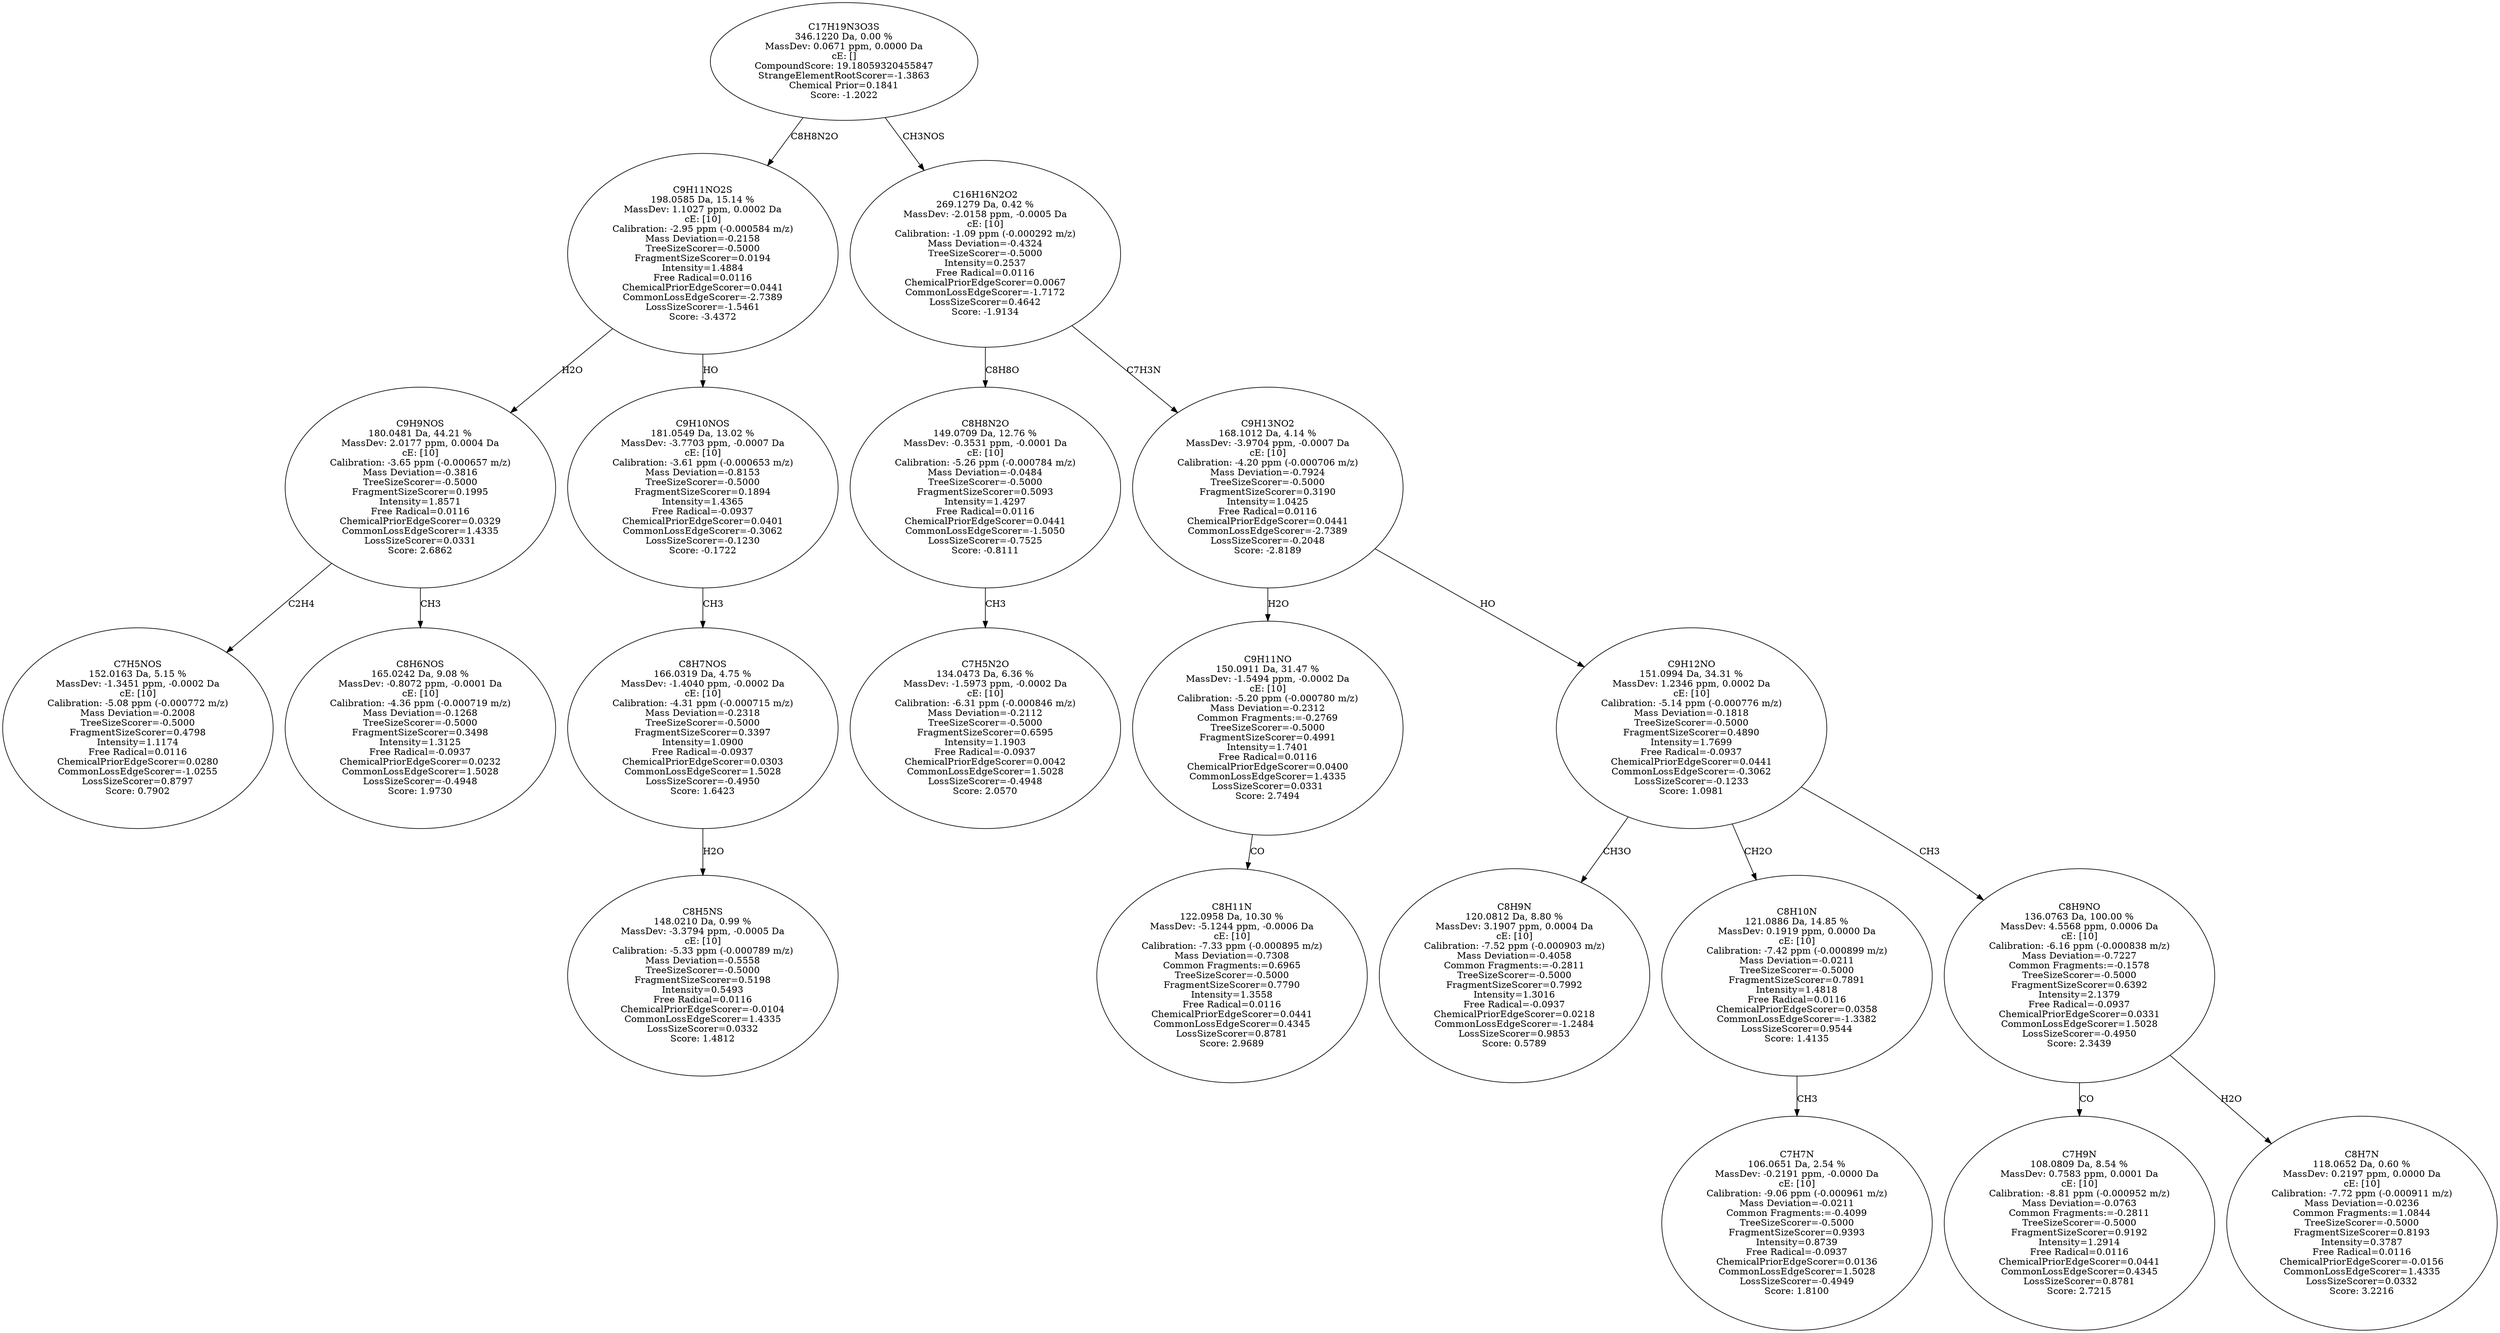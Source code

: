 strict digraph {
v1 [label="C7H5NOS\n152.0163 Da, 5.15 %\nMassDev: -1.3451 ppm, -0.0002 Da\ncE: [10]\nCalibration: -5.08 ppm (-0.000772 m/z)\nMass Deviation=-0.2008\nTreeSizeScorer=-0.5000\nFragmentSizeScorer=0.4798\nIntensity=1.1174\nFree Radical=0.0116\nChemicalPriorEdgeScorer=0.0280\nCommonLossEdgeScorer=-1.0255\nLossSizeScorer=0.8797\nScore: 0.7902"];
v2 [label="C8H6NOS\n165.0242 Da, 9.08 %\nMassDev: -0.8072 ppm, -0.0001 Da\ncE: [10]\nCalibration: -4.36 ppm (-0.000719 m/z)\nMass Deviation=-0.1268\nTreeSizeScorer=-0.5000\nFragmentSizeScorer=0.3498\nIntensity=1.3125\nFree Radical=-0.0937\nChemicalPriorEdgeScorer=0.0232\nCommonLossEdgeScorer=1.5028\nLossSizeScorer=-0.4948\nScore: 1.9730"];
v3 [label="C9H9NOS\n180.0481 Da, 44.21 %\nMassDev: 2.0177 ppm, 0.0004 Da\ncE: [10]\nCalibration: -3.65 ppm (-0.000657 m/z)\nMass Deviation=-0.3816\nTreeSizeScorer=-0.5000\nFragmentSizeScorer=0.1995\nIntensity=1.8571\nFree Radical=0.0116\nChemicalPriorEdgeScorer=0.0329\nCommonLossEdgeScorer=1.4335\nLossSizeScorer=0.0331\nScore: 2.6862"];
v4 [label="C8H5NS\n148.0210 Da, 0.99 %\nMassDev: -3.3794 ppm, -0.0005 Da\ncE: [10]\nCalibration: -5.33 ppm (-0.000789 m/z)\nMass Deviation=-0.5558\nTreeSizeScorer=-0.5000\nFragmentSizeScorer=0.5198\nIntensity=0.5493\nFree Radical=0.0116\nChemicalPriorEdgeScorer=-0.0104\nCommonLossEdgeScorer=1.4335\nLossSizeScorer=0.0332\nScore: 1.4812"];
v5 [label="C8H7NOS\n166.0319 Da, 4.75 %\nMassDev: -1.4040 ppm, -0.0002 Da\ncE: [10]\nCalibration: -4.31 ppm (-0.000715 m/z)\nMass Deviation=-0.2318\nTreeSizeScorer=-0.5000\nFragmentSizeScorer=0.3397\nIntensity=1.0900\nFree Radical=-0.0937\nChemicalPriorEdgeScorer=0.0303\nCommonLossEdgeScorer=1.5028\nLossSizeScorer=-0.4950\nScore: 1.6423"];
v6 [label="C9H10NOS\n181.0549 Da, 13.02 %\nMassDev: -3.7703 ppm, -0.0007 Da\ncE: [10]\nCalibration: -3.61 ppm (-0.000653 m/z)\nMass Deviation=-0.8153\nTreeSizeScorer=-0.5000\nFragmentSizeScorer=0.1894\nIntensity=1.4365\nFree Radical=-0.0937\nChemicalPriorEdgeScorer=0.0401\nCommonLossEdgeScorer=-0.3062\nLossSizeScorer=-0.1230\nScore: -0.1722"];
v7 [label="C9H11NO2S\n198.0585 Da, 15.14 %\nMassDev: 1.1027 ppm, 0.0002 Da\ncE: [10]\nCalibration: -2.95 ppm (-0.000584 m/z)\nMass Deviation=-0.2158\nTreeSizeScorer=-0.5000\nFragmentSizeScorer=0.0194\nIntensity=1.4884\nFree Radical=0.0116\nChemicalPriorEdgeScorer=0.0441\nCommonLossEdgeScorer=-2.7389\nLossSizeScorer=-1.5461\nScore: -3.4372"];
v8 [label="C7H5N2O\n134.0473 Da, 6.36 %\nMassDev: -1.5973 ppm, -0.0002 Da\ncE: [10]\nCalibration: -6.31 ppm (-0.000846 m/z)\nMass Deviation=-0.2112\nTreeSizeScorer=-0.5000\nFragmentSizeScorer=0.6595\nIntensity=1.1903\nFree Radical=-0.0937\nChemicalPriorEdgeScorer=0.0042\nCommonLossEdgeScorer=1.5028\nLossSizeScorer=-0.4948\nScore: 2.0570"];
v9 [label="C8H8N2O\n149.0709 Da, 12.76 %\nMassDev: -0.3531 ppm, -0.0001 Da\ncE: [10]\nCalibration: -5.26 ppm (-0.000784 m/z)\nMass Deviation=-0.0484\nTreeSizeScorer=-0.5000\nFragmentSizeScorer=0.5093\nIntensity=1.4297\nFree Radical=0.0116\nChemicalPriorEdgeScorer=0.0441\nCommonLossEdgeScorer=-1.5050\nLossSizeScorer=-0.7525\nScore: -0.8111"];
v10 [label="C8H11N\n122.0958 Da, 10.30 %\nMassDev: -5.1244 ppm, -0.0006 Da\ncE: [10]\nCalibration: -7.33 ppm (-0.000895 m/z)\nMass Deviation=-0.7308\nCommon Fragments:=0.6965\nTreeSizeScorer=-0.5000\nFragmentSizeScorer=0.7790\nIntensity=1.3558\nFree Radical=0.0116\nChemicalPriorEdgeScorer=0.0441\nCommonLossEdgeScorer=0.4345\nLossSizeScorer=0.8781\nScore: 2.9689"];
v11 [label="C9H11NO\n150.0911 Da, 31.47 %\nMassDev: -1.5494 ppm, -0.0002 Da\ncE: [10]\nCalibration: -5.20 ppm (-0.000780 m/z)\nMass Deviation=-0.2312\nCommon Fragments:=-0.2769\nTreeSizeScorer=-0.5000\nFragmentSizeScorer=0.4991\nIntensity=1.7401\nFree Radical=0.0116\nChemicalPriorEdgeScorer=0.0400\nCommonLossEdgeScorer=1.4335\nLossSizeScorer=0.0331\nScore: 2.7494"];
v12 [label="C8H9N\n120.0812 Da, 8.80 %\nMassDev: 3.1907 ppm, 0.0004 Da\ncE: [10]\nCalibration: -7.52 ppm (-0.000903 m/z)\nMass Deviation=-0.4058\nCommon Fragments:=-0.2811\nTreeSizeScorer=-0.5000\nFragmentSizeScorer=0.7992\nIntensity=1.3016\nFree Radical=-0.0937\nChemicalPriorEdgeScorer=0.0218\nCommonLossEdgeScorer=-1.2484\nLossSizeScorer=0.9853\nScore: 0.5789"];
v13 [label="C7H7N\n106.0651 Da, 2.54 %\nMassDev: -0.2191 ppm, -0.0000 Da\ncE: [10]\nCalibration: -9.06 ppm (-0.000961 m/z)\nMass Deviation=-0.0211\nCommon Fragments:=-0.4099\nTreeSizeScorer=-0.5000\nFragmentSizeScorer=0.9393\nIntensity=0.8739\nFree Radical=-0.0937\nChemicalPriorEdgeScorer=0.0136\nCommonLossEdgeScorer=1.5028\nLossSizeScorer=-0.4949\nScore: 1.8100"];
v14 [label="C8H10N\n121.0886 Da, 14.85 %\nMassDev: 0.1919 ppm, 0.0000 Da\ncE: [10]\nCalibration: -7.42 ppm (-0.000899 m/z)\nMass Deviation=-0.0211\nTreeSizeScorer=-0.5000\nFragmentSizeScorer=0.7891\nIntensity=1.4818\nFree Radical=0.0116\nChemicalPriorEdgeScorer=0.0358\nCommonLossEdgeScorer=-1.3382\nLossSizeScorer=0.9544\nScore: 1.4135"];
v15 [label="C7H9N\n108.0809 Da, 8.54 %\nMassDev: 0.7583 ppm, 0.0001 Da\ncE: [10]\nCalibration: -8.81 ppm (-0.000952 m/z)\nMass Deviation=-0.0763\nCommon Fragments:=-0.2811\nTreeSizeScorer=-0.5000\nFragmentSizeScorer=0.9192\nIntensity=1.2914\nFree Radical=0.0116\nChemicalPriorEdgeScorer=0.0441\nCommonLossEdgeScorer=0.4345\nLossSizeScorer=0.8781\nScore: 2.7215"];
v16 [label="C8H7N\n118.0652 Da, 0.60 %\nMassDev: 0.2197 ppm, 0.0000 Da\ncE: [10]\nCalibration: -7.72 ppm (-0.000911 m/z)\nMass Deviation=-0.0236\nCommon Fragments:=1.0844\nTreeSizeScorer=-0.5000\nFragmentSizeScorer=0.8193\nIntensity=0.3787\nFree Radical=0.0116\nChemicalPriorEdgeScorer=-0.0156\nCommonLossEdgeScorer=1.4335\nLossSizeScorer=0.0332\nScore: 3.2216"];
v17 [label="C8H9NO\n136.0763 Da, 100.00 %\nMassDev: 4.5568 ppm, 0.0006 Da\ncE: [10]\nCalibration: -6.16 ppm (-0.000838 m/z)\nMass Deviation=-0.7227\nCommon Fragments:=-0.1578\nTreeSizeScorer=-0.5000\nFragmentSizeScorer=0.6392\nIntensity=2.1379\nFree Radical=-0.0937\nChemicalPriorEdgeScorer=0.0331\nCommonLossEdgeScorer=1.5028\nLossSizeScorer=-0.4950\nScore: 2.3439"];
v18 [label="C9H12NO\n151.0994 Da, 34.31 %\nMassDev: 1.2346 ppm, 0.0002 Da\ncE: [10]\nCalibration: -5.14 ppm (-0.000776 m/z)\nMass Deviation=-0.1818\nTreeSizeScorer=-0.5000\nFragmentSizeScorer=0.4890\nIntensity=1.7699\nFree Radical=-0.0937\nChemicalPriorEdgeScorer=0.0441\nCommonLossEdgeScorer=-0.3062\nLossSizeScorer=-0.1233\nScore: 1.0981"];
v19 [label="C9H13NO2\n168.1012 Da, 4.14 %\nMassDev: -3.9704 ppm, -0.0007 Da\ncE: [10]\nCalibration: -4.20 ppm (-0.000706 m/z)\nMass Deviation=-0.7924\nTreeSizeScorer=-0.5000\nFragmentSizeScorer=0.3190\nIntensity=1.0425\nFree Radical=0.0116\nChemicalPriorEdgeScorer=0.0441\nCommonLossEdgeScorer=-2.7389\nLossSizeScorer=-0.2048\nScore: -2.8189"];
v20 [label="C16H16N2O2\n269.1279 Da, 0.42 %\nMassDev: -2.0158 ppm, -0.0005 Da\ncE: [10]\nCalibration: -1.09 ppm (-0.000292 m/z)\nMass Deviation=-0.4324\nTreeSizeScorer=-0.5000\nIntensity=0.2537\nFree Radical=0.0116\nChemicalPriorEdgeScorer=0.0067\nCommonLossEdgeScorer=-1.7172\nLossSizeScorer=0.4642\nScore: -1.9134"];
v21 [label="C17H19N3O3S\n346.1220 Da, 0.00 %\nMassDev: 0.0671 ppm, 0.0000 Da\ncE: []\nCompoundScore: 19.18059320455847\nStrangeElementRootScorer=-1.3863\nChemical Prior=0.1841\nScore: -1.2022"];
v3 -> v1 [label="C2H4"];
v3 -> v2 [label="CH3"];
v7 -> v3 [label="H2O"];
v5 -> v4 [label="H2O"];
v6 -> v5 [label="CH3"];
v7 -> v6 [label="HO"];
v21 -> v7 [label="C8H8N2O"];
v9 -> v8 [label="CH3"];
v20 -> v9 [label="C8H8O"];
v11 -> v10 [label="CO"];
v19 -> v11 [label="H2O"];
v18 -> v12 [label="CH3O"];
v14 -> v13 [label="CH3"];
v18 -> v14 [label="CH2O"];
v17 -> v15 [label="CO"];
v17 -> v16 [label="H2O"];
v18 -> v17 [label="CH3"];
v19 -> v18 [label="HO"];
v20 -> v19 [label="C7H3N"];
v21 -> v20 [label="CH3NOS"];
}